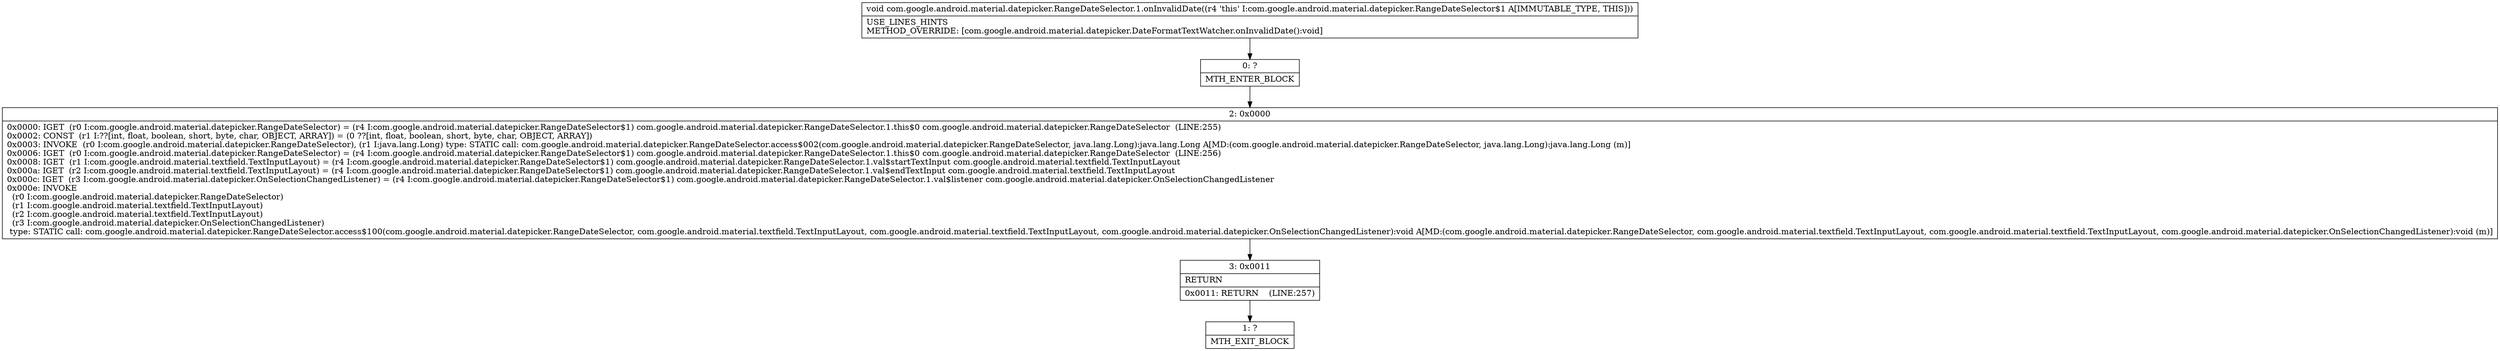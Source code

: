 digraph "CFG forcom.google.android.material.datepicker.RangeDateSelector.1.onInvalidDate()V" {
Node_0 [shape=record,label="{0\:\ ?|MTH_ENTER_BLOCK\l}"];
Node_2 [shape=record,label="{2\:\ 0x0000|0x0000: IGET  (r0 I:com.google.android.material.datepicker.RangeDateSelector) = (r4 I:com.google.android.material.datepicker.RangeDateSelector$1) com.google.android.material.datepicker.RangeDateSelector.1.this$0 com.google.android.material.datepicker.RangeDateSelector  (LINE:255)\l0x0002: CONST  (r1 I:??[int, float, boolean, short, byte, char, OBJECT, ARRAY]) = (0 ??[int, float, boolean, short, byte, char, OBJECT, ARRAY]) \l0x0003: INVOKE  (r0 I:com.google.android.material.datepicker.RangeDateSelector), (r1 I:java.lang.Long) type: STATIC call: com.google.android.material.datepicker.RangeDateSelector.access$002(com.google.android.material.datepicker.RangeDateSelector, java.lang.Long):java.lang.Long A[MD:(com.google.android.material.datepicker.RangeDateSelector, java.lang.Long):java.lang.Long (m)]\l0x0006: IGET  (r0 I:com.google.android.material.datepicker.RangeDateSelector) = (r4 I:com.google.android.material.datepicker.RangeDateSelector$1) com.google.android.material.datepicker.RangeDateSelector.1.this$0 com.google.android.material.datepicker.RangeDateSelector  (LINE:256)\l0x0008: IGET  (r1 I:com.google.android.material.textfield.TextInputLayout) = (r4 I:com.google.android.material.datepicker.RangeDateSelector$1) com.google.android.material.datepicker.RangeDateSelector.1.val$startTextInput com.google.android.material.textfield.TextInputLayout \l0x000a: IGET  (r2 I:com.google.android.material.textfield.TextInputLayout) = (r4 I:com.google.android.material.datepicker.RangeDateSelector$1) com.google.android.material.datepicker.RangeDateSelector.1.val$endTextInput com.google.android.material.textfield.TextInputLayout \l0x000c: IGET  (r3 I:com.google.android.material.datepicker.OnSelectionChangedListener) = (r4 I:com.google.android.material.datepicker.RangeDateSelector$1) com.google.android.material.datepicker.RangeDateSelector.1.val$listener com.google.android.material.datepicker.OnSelectionChangedListener \l0x000e: INVOKE  \l  (r0 I:com.google.android.material.datepicker.RangeDateSelector)\l  (r1 I:com.google.android.material.textfield.TextInputLayout)\l  (r2 I:com.google.android.material.textfield.TextInputLayout)\l  (r3 I:com.google.android.material.datepicker.OnSelectionChangedListener)\l type: STATIC call: com.google.android.material.datepicker.RangeDateSelector.access$100(com.google.android.material.datepicker.RangeDateSelector, com.google.android.material.textfield.TextInputLayout, com.google.android.material.textfield.TextInputLayout, com.google.android.material.datepicker.OnSelectionChangedListener):void A[MD:(com.google.android.material.datepicker.RangeDateSelector, com.google.android.material.textfield.TextInputLayout, com.google.android.material.textfield.TextInputLayout, com.google.android.material.datepicker.OnSelectionChangedListener):void (m)]\l}"];
Node_3 [shape=record,label="{3\:\ 0x0011|RETURN\l|0x0011: RETURN    (LINE:257)\l}"];
Node_1 [shape=record,label="{1\:\ ?|MTH_EXIT_BLOCK\l}"];
MethodNode[shape=record,label="{void com.google.android.material.datepicker.RangeDateSelector.1.onInvalidDate((r4 'this' I:com.google.android.material.datepicker.RangeDateSelector$1 A[IMMUTABLE_TYPE, THIS]))  | USE_LINES_HINTS\lMETHOD_OVERRIDE: [com.google.android.material.datepicker.DateFormatTextWatcher.onInvalidDate():void]\l}"];
MethodNode -> Node_0;Node_0 -> Node_2;
Node_2 -> Node_3;
Node_3 -> Node_1;
}

